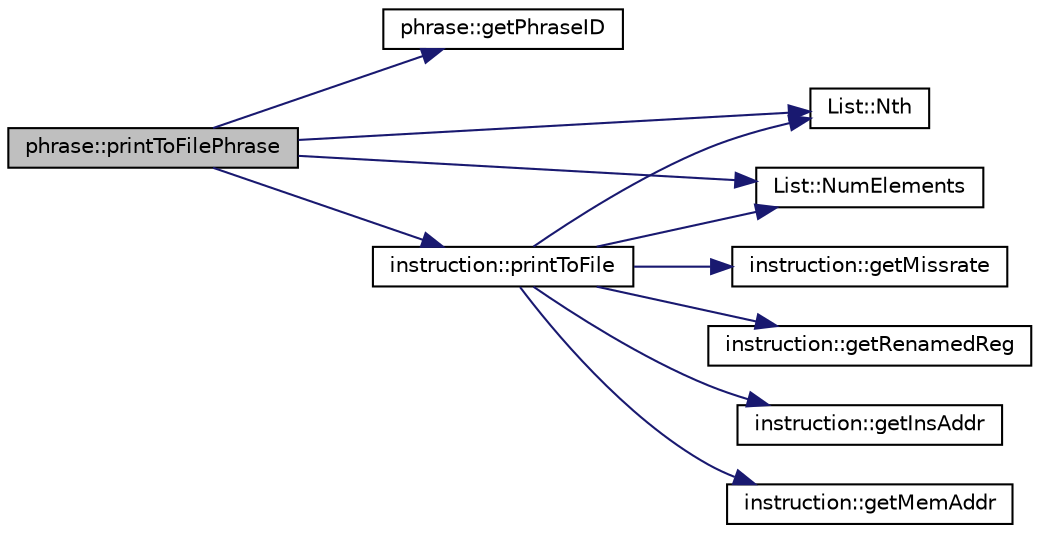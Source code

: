digraph G
{
  edge [fontname="Helvetica",fontsize="10",labelfontname="Helvetica",labelfontsize="10"];
  node [fontname="Helvetica",fontsize="10",shape=record];
  rankdir=LR;
  Node1 [label="phrase::printToFilePhrase",height=0.2,width=0.4,color="black", fillcolor="grey75", style="filled" fontcolor="black"];
  Node1 -> Node2 [color="midnightblue",fontsize="10",style="solid",fontname="Helvetica"];
  Node2 [label="phrase::getPhraseID",height=0.2,width=0.4,color="black", fillcolor="white", style="filled",URL="$classphrase.html#af752a00d3a1ec5ff1df4614ceb959027"];
  Node1 -> Node3 [color="midnightblue",fontsize="10",style="solid",fontname="Helvetica"];
  Node3 [label="List::Nth",height=0.2,width=0.4,color="black", fillcolor="white", style="filled",URL="$classList.html#a5eb964816de33c85e1d46658ddf8c6c4"];
  Node1 -> Node4 [color="midnightblue",fontsize="10",style="solid",fontname="Helvetica"];
  Node4 [label="List::NumElements",height=0.2,width=0.4,color="black", fillcolor="white", style="filled",URL="$classList.html#ac2e9d50f703b01bf643fa6ce50837c26"];
  Node1 -> Node5 [color="midnightblue",fontsize="10",style="solid",fontname="Helvetica"];
  Node5 [label="instruction::printToFile",height=0.2,width=0.4,color="black", fillcolor="white", style="filled",URL="$classinstruction.html#a32e2f2aa8991ac0d69ce22e728bdea4d"];
  Node5 -> Node6 [color="midnightblue",fontsize="10",style="solid",fontname="Helvetica"];
  Node6 [label="instruction::getInsAddr",height=0.2,width=0.4,color="black", fillcolor="white", style="filled",URL="$classinstruction.html#ac1fabe854c85726785052c7a5ebf6d39"];
  Node5 -> Node7 [color="midnightblue",fontsize="10",style="solid",fontname="Helvetica"];
  Node7 [label="instruction::getMemAddr",height=0.2,width=0.4,color="black", fillcolor="white", style="filled",URL="$classinstruction.html#a507811b2f10f679c90ac79ff64929272"];
  Node5 -> Node8 [color="midnightblue",fontsize="10",style="solid",fontname="Helvetica"];
  Node8 [label="instruction::getMissrate",height=0.2,width=0.4,color="black", fillcolor="white", style="filled",URL="$classinstruction.html#a7f04521e22bec22c519fdc44d7c8b83a"];
  Node5 -> Node9 [color="midnightblue",fontsize="10",style="solid",fontname="Helvetica"];
  Node9 [label="instruction::getRenamedReg",height=0.2,width=0.4,color="black", fillcolor="white", style="filled",URL="$classinstruction.html#a35b2a3db2dc9a22bbdcbce797d510c85"];
  Node5 -> Node3 [color="midnightblue",fontsize="10",style="solid",fontname="Helvetica"];
  Node5 -> Node4 [color="midnightblue",fontsize="10",style="solid",fontname="Helvetica"];
}
